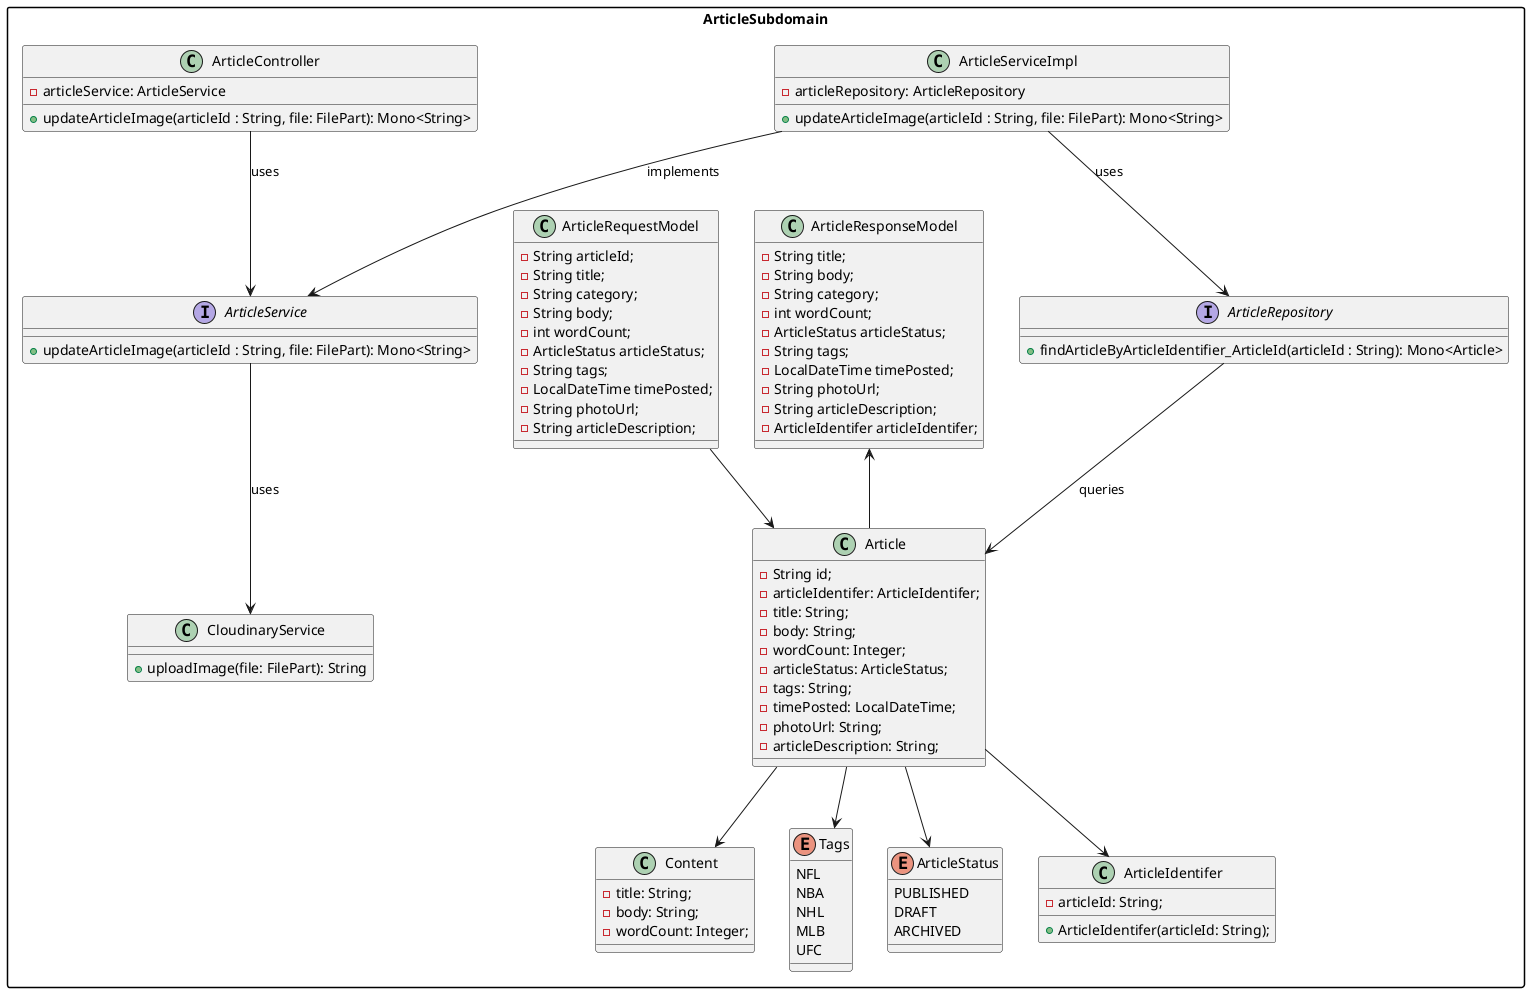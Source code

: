 @startuml editArticles
skinparam packageStyle rectangle

package "ArticleSubdomain" {

    class ArticleController {
        -articleService: ArticleService
       + updateArticleImage(articleId : String, file: FilePart): Mono<String>
    }

    class ArticleResponseModel {
        - String title;
        - String body;
        - String category;
        - int wordCount;
        - ArticleStatus articleStatus;
        - String tags;
        - LocalDateTime timePosted;
        - String photoUrl;
        - String articleDescription;
        - ArticleIdentifer articleIdentifer;
    }

    class ArticleRequestModel {
        - String articleId;
        - String title;
        - String category;
        - String body;
        - int wordCount;
        - ArticleStatus articleStatus;
        - String tags;
        - LocalDateTime timePosted;
        - String photoUrl;
        - String articleDescription;
    }

    interface ArticleService {
         + updateArticleImage(articleId : String, file: FilePart): Mono<String>
    }

    class ArticleServiceImpl {
        - articleRepository: ArticleRepository
        + updateArticleImage(articleId : String, file: FilePart): Mono<String>
    }

    interface ArticleRepository {
        + findArticleByArticleIdentifier_ArticleId(articleId : String): Mono<Article>
    }

    class Article {
        - String id;
        - articleIdentifer: ArticleIdentifer;
        - title: String;
        - body: String;
        - wordCount: Integer;
        - articleStatus: ArticleStatus;
        - tags: String;
        - timePosted: LocalDateTime;
        - photoUrl: String;
        - articleDescription: String;
    }

    class Content {
        - title: String;
        - body: String;
        - wordCount: Integer;
    }

    enum Tags {
        NFL
        NBA
        NHL
        MLB
        UFC
    }

    enum ArticleStatus {
        PUBLISHED
        DRAFT
        ARCHIVED
    }

    class ArticleIdentifer {
        - articleId: String;
        + ArticleIdentifer(articleId: String);
    }


  class CloudinaryService{
        + uploadImage(file: FilePart): String
        
    }

    ArticleService --> CloudinaryService : uses
    ArticleResponseModel <-- Article
    ArticleRequestModel --> Article
    ArticleController --> ArticleService : uses
    ArticleServiceImpl --> ArticleService : implements
    ArticleServiceImpl --> ArticleRepository : uses
    ArticleRepository --> Article : queries
    Article --> ArticleIdentifer
    Article --> Content
    Article --> ArticleStatus
    Article --> Tags

}

@enduml
